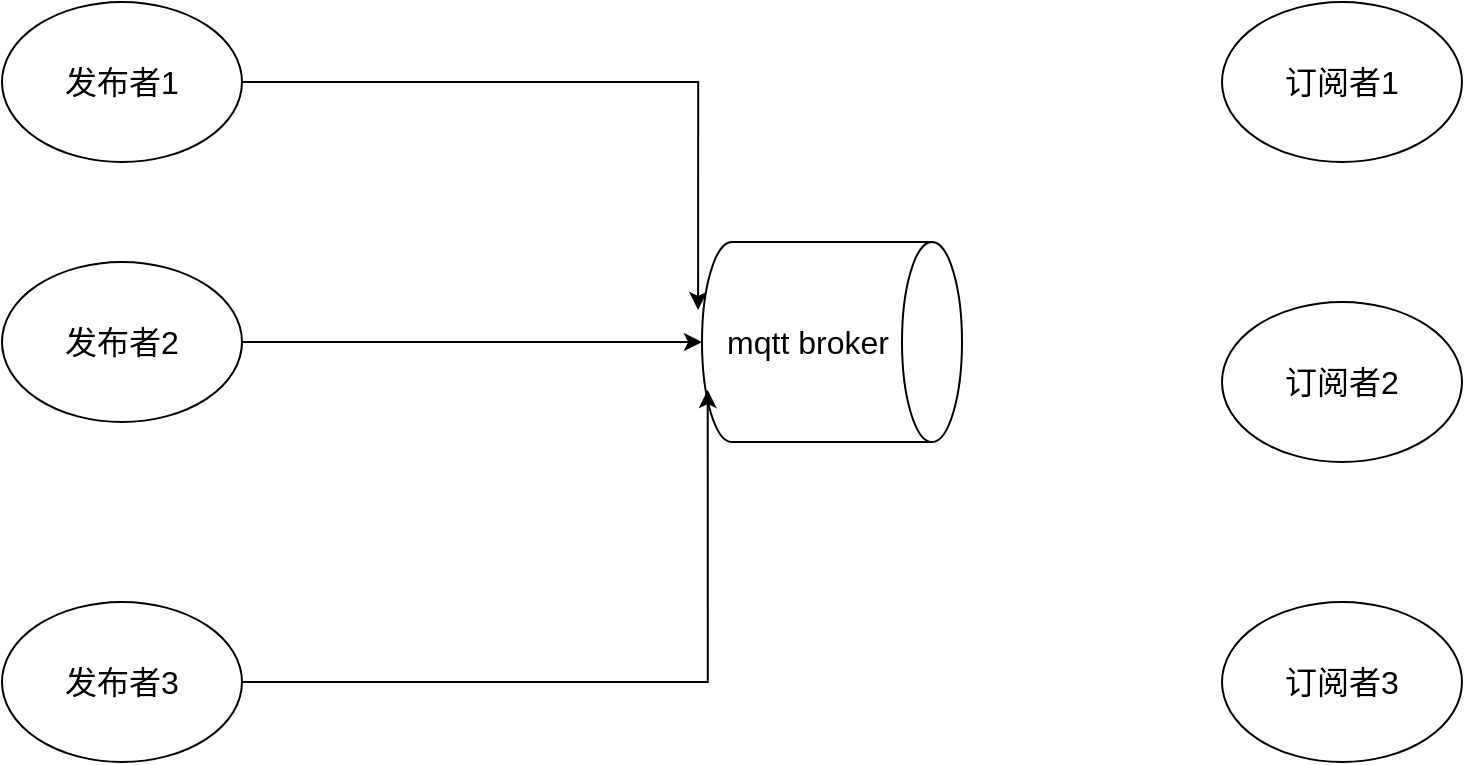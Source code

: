 <mxfile version="27.0.3">
  <diagram name="第 1 页" id="JTOw-R4xczDE6B3bgadq">
    <mxGraphModel dx="1042" dy="535" grid="1" gridSize="10" guides="1" tooltips="1" connect="1" arrows="1" fold="1" page="1" pageScale="1" pageWidth="1100" pageHeight="1700" math="0" shadow="0">
      <root>
        <mxCell id="0" />
        <mxCell id="1" parent="0" />
        <mxCell id="q63pO_5KPYan9ELGK8jh-2" value="&lt;font style=&quot;font-size: 16px;&quot;&gt;发布者1&lt;/font&gt;" style="ellipse;whiteSpace=wrap;html=1;" vertex="1" parent="1">
          <mxGeometry x="190" y="140" width="120" height="80" as="geometry" />
        </mxCell>
        <mxCell id="q63pO_5KPYan9ELGK8jh-10" style="edgeStyle=orthogonalEdgeStyle;rounded=0;orthogonalLoop=1;jettySize=auto;html=1;" edge="1" parent="1" source="q63pO_5KPYan9ELGK8jh-3" target="q63pO_5KPYan9ELGK8jh-5">
          <mxGeometry relative="1" as="geometry" />
        </mxCell>
        <mxCell id="q63pO_5KPYan9ELGK8jh-3" value="&lt;font style=&quot;font-size: 16px;&quot;&gt;发布者2&lt;/font&gt;" style="ellipse;whiteSpace=wrap;html=1;" vertex="1" parent="1">
          <mxGeometry x="190" y="270" width="120" height="80" as="geometry" />
        </mxCell>
        <mxCell id="q63pO_5KPYan9ELGK8jh-4" value="&lt;font style=&quot;font-size: 16px;&quot;&gt;发布者3&lt;/font&gt;" style="ellipse;whiteSpace=wrap;html=1;" vertex="1" parent="1">
          <mxGeometry x="190" y="440" width="120" height="80" as="geometry" />
        </mxCell>
        <mxCell id="q63pO_5KPYan9ELGK8jh-5" value="&lt;font style=&quot;font-size: 16px;&quot;&gt;mqtt broker&lt;/font&gt;" style="shape=cylinder3;whiteSpace=wrap;html=1;boundedLbl=1;backgroundOutline=1;size=15;direction=south;" vertex="1" parent="1">
          <mxGeometry x="540" y="260" width="130" height="100" as="geometry" />
        </mxCell>
        <mxCell id="q63pO_5KPYan9ELGK8jh-6" value="&lt;font style=&quot;font-size: 16px;&quot;&gt;订阅者1&lt;/font&gt;" style="ellipse;whiteSpace=wrap;html=1;" vertex="1" parent="1">
          <mxGeometry x="800" y="140" width="120" height="80" as="geometry" />
        </mxCell>
        <mxCell id="q63pO_5KPYan9ELGK8jh-7" value="&lt;font style=&quot;font-size: 16px;&quot;&gt;订阅者2&lt;/font&gt;" style="ellipse;whiteSpace=wrap;html=1;" vertex="1" parent="1">
          <mxGeometry x="800" y="290" width="120" height="80" as="geometry" />
        </mxCell>
        <mxCell id="q63pO_5KPYan9ELGK8jh-8" value="&lt;font style=&quot;font-size: 16px;&quot;&gt;订阅者3&lt;/font&gt;" style="ellipse;whiteSpace=wrap;html=1;" vertex="1" parent="1">
          <mxGeometry x="800" y="440" width="120" height="80" as="geometry" />
        </mxCell>
        <mxCell id="q63pO_5KPYan9ELGK8jh-9" style="edgeStyle=orthogonalEdgeStyle;rounded=0;orthogonalLoop=1;jettySize=auto;html=1;exitX=1;exitY=0.5;exitDx=0;exitDy=0;entryX=0.34;entryY=1.015;entryDx=0;entryDy=0;entryPerimeter=0;" edge="1" parent="1" source="q63pO_5KPYan9ELGK8jh-2" target="q63pO_5KPYan9ELGK8jh-5">
          <mxGeometry relative="1" as="geometry" />
        </mxCell>
        <mxCell id="q63pO_5KPYan9ELGK8jh-11" style="edgeStyle=orthogonalEdgeStyle;rounded=0;orthogonalLoop=1;jettySize=auto;html=1;entryX=0.74;entryY=0.978;entryDx=0;entryDy=0;entryPerimeter=0;" edge="1" parent="1" source="q63pO_5KPYan9ELGK8jh-4" target="q63pO_5KPYan9ELGK8jh-5">
          <mxGeometry relative="1" as="geometry" />
        </mxCell>
      </root>
    </mxGraphModel>
  </diagram>
</mxfile>
